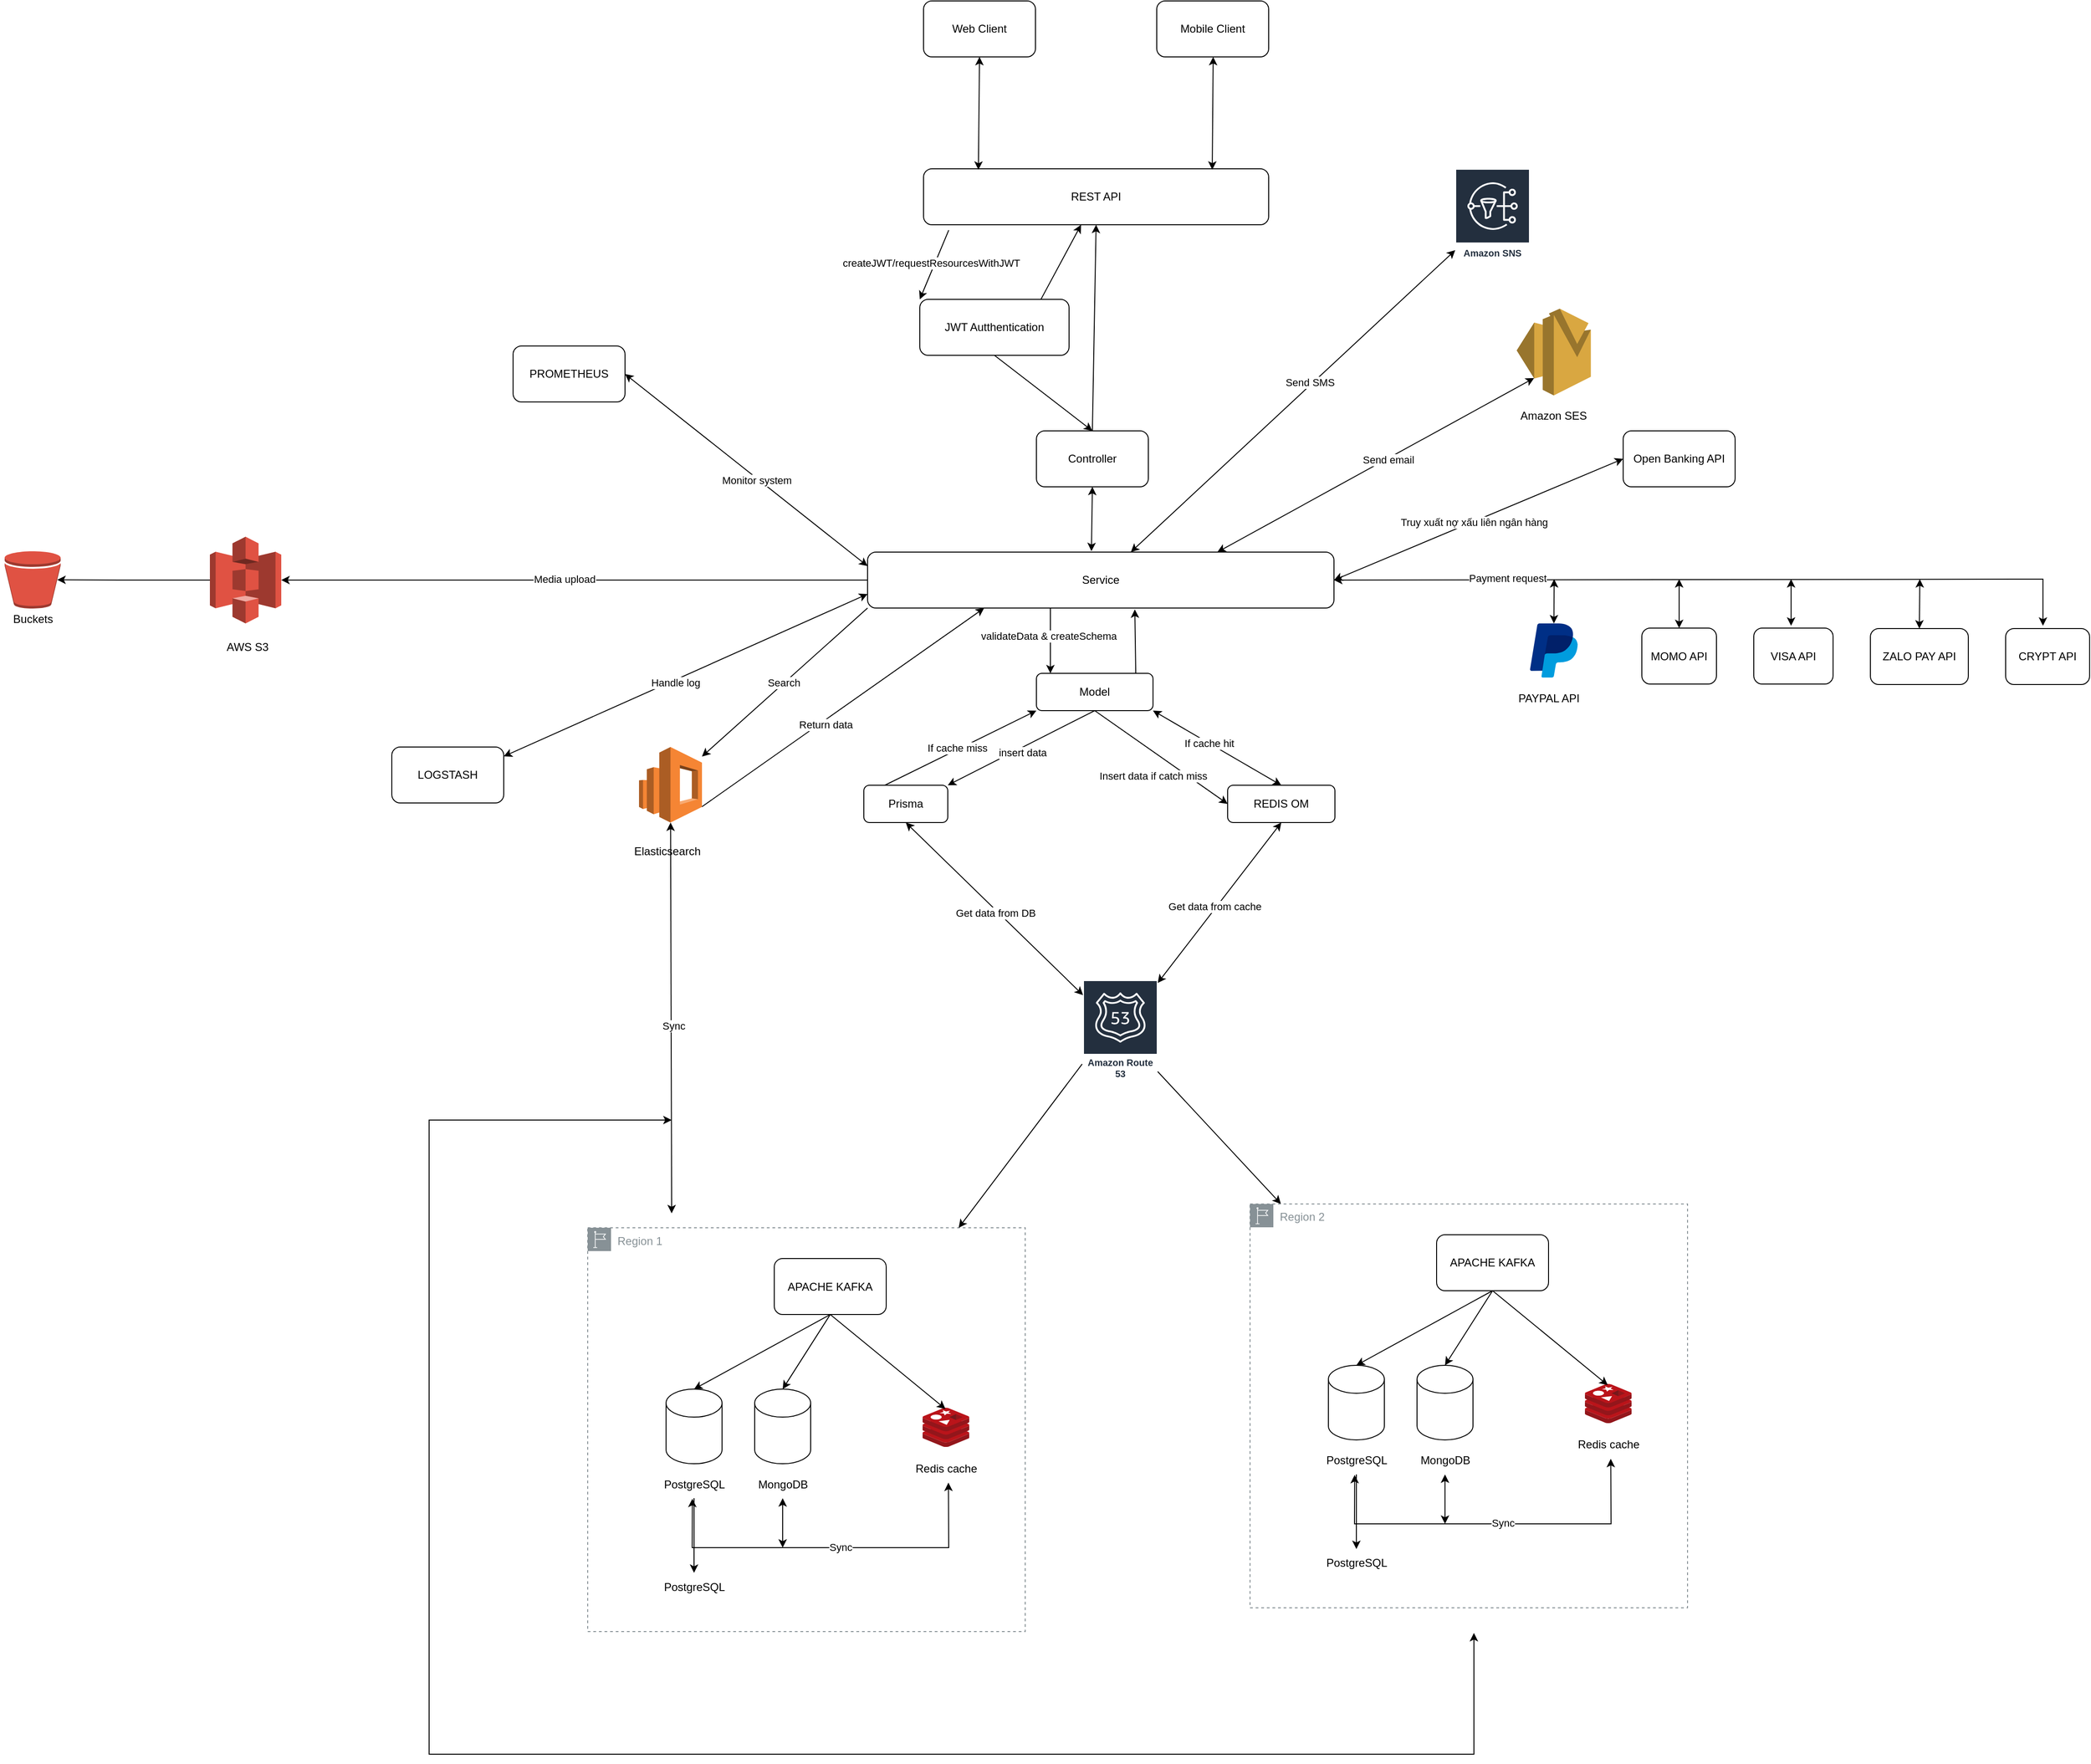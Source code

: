 <mxfile version="22.0.2" type="device">
  <diagram name="Page-1" id="bZvH7t3IzZ0Hs1LZ_VAx">
    <mxGraphModel dx="1900" dy="668" grid="1" gridSize="10" guides="1" tooltips="1" connect="1" arrows="1" fold="1" page="1" pageScale="1" pageWidth="850" pageHeight="1100" math="0" shadow="0">
      <root>
        <mxCell id="0" />
        <mxCell id="1" parent="0" />
        <mxCell id="wsNLmnlUrqFCGvk7a0OT-7" value="Region 1" style="sketch=0;outlineConnect=0;gradientColor=none;html=1;whiteSpace=wrap;fontSize=12;fontStyle=0;shape=mxgraph.aws4.group;grIcon=mxgraph.aws4.group_region;strokeColor=#879196;fillColor=none;verticalAlign=top;align=left;spacingLeft=30;fontColor=#879196;dashed=1;" parent="1" vertex="1">
          <mxGeometry x="-100" y="1475.54" width="469" height="433" as="geometry" />
        </mxCell>
        <mxCell id="3fd4jC6mWOSNVd5eNcLv-1" value="Web Client" style="rounded=1;whiteSpace=wrap;html=1;" parent="1" vertex="1">
          <mxGeometry x="260" y="160" width="120" height="60" as="geometry" />
        </mxCell>
        <mxCell id="3fd4jC6mWOSNVd5eNcLv-2" value="Mobile Client" style="rounded=1;whiteSpace=wrap;html=1;" parent="1" vertex="1">
          <mxGeometry x="510" y="160" width="120" height="60" as="geometry" />
        </mxCell>
        <mxCell id="3fd4jC6mWOSNVd5eNcLv-3" value="REST API" style="rounded=1;whiteSpace=wrap;html=1;" parent="1" vertex="1">
          <mxGeometry x="260" y="340" width="370" height="60" as="geometry" />
        </mxCell>
        <mxCell id="3fd4jC6mWOSNVd5eNcLv-4" value="" style="endArrow=classic;startArrow=classic;html=1;rounded=0;entryX=0.5;entryY=1;entryDx=0;entryDy=0;exitX=0.159;exitY=0.017;exitDx=0;exitDy=0;exitPerimeter=0;" parent="1" source="3fd4jC6mWOSNVd5eNcLv-3" target="3fd4jC6mWOSNVd5eNcLv-1" edge="1">
          <mxGeometry width="50" height="50" relative="1" as="geometry">
            <mxPoint x="295" y="290" as="sourcePoint" />
            <mxPoint x="345" y="240" as="targetPoint" />
          </mxGeometry>
        </mxCell>
        <mxCell id="3fd4jC6mWOSNVd5eNcLv-5" value="" style="endArrow=classic;startArrow=classic;html=1;rounded=0;entryX=0.5;entryY=1;entryDx=0;entryDy=0;exitX=0.159;exitY=0.017;exitDx=0;exitDy=0;exitPerimeter=0;" parent="1" edge="1">
          <mxGeometry width="50" height="50" relative="1" as="geometry">
            <mxPoint x="569.5" y="341" as="sourcePoint" />
            <mxPoint x="570.5" y="220" as="targetPoint" />
          </mxGeometry>
        </mxCell>
        <mxCell id="3fd4jC6mWOSNVd5eNcLv-6" value="Controller" style="rounded=1;whiteSpace=wrap;html=1;" parent="1" vertex="1">
          <mxGeometry x="381" y="621" width="120" height="60" as="geometry" />
        </mxCell>
        <mxCell id="wsNLmnlUrqFCGvk7a0OT-27" style="edgeStyle=orthogonalEdgeStyle;rounded=0;orthogonalLoop=1;jettySize=auto;html=1;exitX=0;exitY=0.5;exitDx=0;exitDy=0;" parent="1" source="3fd4jC6mWOSNVd5eNcLv-7" target="wsNLmnlUrqFCGvk7a0OT-25" edge="1">
          <mxGeometry relative="1" as="geometry" />
        </mxCell>
        <mxCell id="wsNLmnlUrqFCGvk7a0OT-28" value="Media upload" style="edgeLabel;html=1;align=center;verticalAlign=middle;resizable=0;points=[];" parent="wsNLmnlUrqFCGvk7a0OT-27" vertex="1" connectable="0">
          <mxGeometry x="0.037" y="-1" relative="1" as="geometry">
            <mxPoint x="1" as="offset" />
          </mxGeometry>
        </mxCell>
        <mxCell id="3fd4jC6mWOSNVd5eNcLv-7" value="Service" style="rounded=1;whiteSpace=wrap;html=1;" parent="1" vertex="1">
          <mxGeometry x="200" y="751" width="500" height="60" as="geometry" />
        </mxCell>
        <mxCell id="3fd4jC6mWOSNVd5eNcLv-9" value="" style="shape=cylinder3;whiteSpace=wrap;html=1;boundedLbl=1;backgroundOutline=1;size=15;" parent="1" vertex="1">
          <mxGeometry x="-16" y="1648.54" width="60" height="80" as="geometry" />
        </mxCell>
        <mxCell id="3fd4jC6mWOSNVd5eNcLv-11" value="" style="endArrow=classic;startArrow=classic;html=1;rounded=0;exitX=0.48;exitY=-0.017;exitDx=0;exitDy=0;entryX=0.5;entryY=1;entryDx=0;entryDy=0;exitPerimeter=0;" parent="1" source="3fd4jC6mWOSNVd5eNcLv-7" target="3fd4jC6mWOSNVd5eNcLv-6" edge="1">
          <mxGeometry width="50" height="50" relative="1" as="geometry">
            <mxPoint x="606" y="761" as="sourcePoint" />
            <mxPoint x="606" y="671" as="targetPoint" />
          </mxGeometry>
        </mxCell>
        <mxCell id="wsNLmnlUrqFCGvk7a0OT-65" value="" style="edgeStyle=orthogonalEdgeStyle;rounded=0;orthogonalLoop=1;jettySize=auto;html=1;" parent="1" source="3fd4jC6mWOSNVd5eNcLv-18" target="wsNLmnlUrqFCGvk7a0OT-64" edge="1">
          <mxGeometry relative="1" as="geometry" />
        </mxCell>
        <mxCell id="3fd4jC6mWOSNVd5eNcLv-18" value="PostgreSQL" style="text;html=1;align=center;verticalAlign=middle;resizable=0;points=[];autosize=1;strokeColor=none;fillColor=none;" parent="1" vertex="1">
          <mxGeometry x="-31" y="1735.54" width="90" height="30" as="geometry" />
        </mxCell>
        <mxCell id="Yfykrfn6tUtUSNl4Is9B-3" value="" style="endArrow=classic;html=1;rounded=0;exitX=0.5;exitY=1;exitDx=0;exitDy=0;" parent="1" edge="1">
          <mxGeometry width="50" height="50" relative="1" as="geometry">
            <mxPoint x="396" y="811" as="sourcePoint" />
            <mxPoint x="396" y="881" as="targetPoint" />
          </mxGeometry>
        </mxCell>
        <mxCell id="Yfykrfn6tUtUSNl4Is9B-7" value="validateData &amp;amp; createSchema" style="edgeLabel;html=1;align=center;verticalAlign=middle;resizable=0;points=[];" parent="Yfykrfn6tUtUSNl4Is9B-3" vertex="1" connectable="0">
          <mxGeometry x="-0.156" y="-2" relative="1" as="geometry">
            <mxPoint as="offset" />
          </mxGeometry>
        </mxCell>
        <mxCell id="Yfykrfn6tUtUSNl4Is9B-4" value="Prisma" style="rounded=1;whiteSpace=wrap;html=1;" parent="1" vertex="1">
          <mxGeometry x="196" y="1001" width="90" height="40" as="geometry" />
        </mxCell>
        <mxCell id="Yfykrfn6tUtUSNl4Is9B-9" value="REDIS OM" style="rounded=1;whiteSpace=wrap;html=1;" parent="1" vertex="1">
          <mxGeometry x="586" y="1001" width="115" height="40" as="geometry" />
        </mxCell>
        <mxCell id="Yfykrfn6tUtUSNl4Is9B-10" value="" style="endArrow=classic;startArrow=classic;html=1;rounded=0;exitX=0.5;exitY=0;exitDx=0;exitDy=0;entryX=1;entryY=1;entryDx=0;entryDy=0;" parent="1" source="Yfykrfn6tUtUSNl4Is9B-9" target="Yfykrfn6tUtUSNl4Is9B-12" edge="1">
          <mxGeometry width="50" height="50" relative="1" as="geometry">
            <mxPoint x="546" y="971" as="sourcePoint" />
            <mxPoint x="496" y="911" as="targetPoint" />
          </mxGeometry>
        </mxCell>
        <mxCell id="Yfykrfn6tUtUSNl4Is9B-16" value="If cache hit" style="edgeLabel;html=1;align=center;verticalAlign=middle;resizable=0;points=[];" parent="Yfykrfn6tUtUSNl4Is9B-10" vertex="1" connectable="0">
          <mxGeometry x="0.135" relative="1" as="geometry">
            <mxPoint as="offset" />
          </mxGeometry>
        </mxCell>
        <mxCell id="Yfykrfn6tUtUSNl4Is9B-12" value="Model" style="rounded=1;whiteSpace=wrap;html=1;" parent="1" vertex="1">
          <mxGeometry x="381" y="881" width="125" height="40" as="geometry" />
        </mxCell>
        <mxCell id="JOVzsIex6KIDobaa7Ffz-3" value="" style="shape=cylinder3;whiteSpace=wrap;html=1;boundedLbl=1;backgroundOutline=1;size=15;" parent="1" vertex="1">
          <mxGeometry x="79" y="1648.54" width="60" height="80" as="geometry" />
        </mxCell>
        <mxCell id="JOVzsIex6KIDobaa7Ffz-4" value="MongoDB" style="text;html=1;align=center;verticalAlign=middle;resizable=0;points=[];autosize=1;strokeColor=none;fillColor=none;" parent="1" vertex="1">
          <mxGeometry x="69" y="1735.54" width="80" height="30" as="geometry" />
        </mxCell>
        <mxCell id="nnYfIL-WBL84cnIaJR4v-1" value="" style="endArrow=classic;html=1;rounded=0;exitX=0.5;exitY=1;exitDx=0;exitDy=0;entryX=0;entryY=0.5;entryDx=0;entryDy=0;" parent="1" source="Yfykrfn6tUtUSNl4Is9B-12" target="Yfykrfn6tUtUSNl4Is9B-9" edge="1">
          <mxGeometry width="50" height="50" relative="1" as="geometry">
            <mxPoint x="506" y="1111" as="sourcePoint" />
            <mxPoint x="556" y="1061" as="targetPoint" />
          </mxGeometry>
        </mxCell>
        <mxCell id="nnYfIL-WBL84cnIaJR4v-2" value="Insert data if catch miss" style="edgeLabel;html=1;align=center;verticalAlign=middle;resizable=0;points=[];" parent="nnYfIL-WBL84cnIaJR4v-1" vertex="1" connectable="0">
          <mxGeometry x="-0.038" y="-2" relative="1" as="geometry">
            <mxPoint x="-5" y="20" as="offset" />
          </mxGeometry>
        </mxCell>
        <mxCell id="nnYfIL-WBL84cnIaJR4v-3" value="" style="endArrow=classic;html=1;rounded=0;exitX=0.852;exitY=-0.008;exitDx=0;exitDy=0;exitPerimeter=0;entryX=0.573;entryY=1.025;entryDx=0;entryDy=0;entryPerimeter=0;" parent="1" source="Yfykrfn6tUtUSNl4Is9B-12" target="3fd4jC6mWOSNVd5eNcLv-7" edge="1">
          <mxGeometry width="50" height="50" relative="1" as="geometry">
            <mxPoint x="536" y="881" as="sourcePoint" />
            <mxPoint x="586" y="831" as="targetPoint" />
          </mxGeometry>
        </mxCell>
        <mxCell id="nnYfIL-WBL84cnIaJR4v-4" value="JWT Autthentication" style="rounded=1;whiteSpace=wrap;html=1;" parent="1" vertex="1">
          <mxGeometry x="256" y="480" width="160" height="60" as="geometry" />
        </mxCell>
        <mxCell id="nnYfIL-WBL84cnIaJR4v-11" value="" style="endArrow=classic;html=1;rounded=0;exitX=0.073;exitY=1.097;exitDx=0;exitDy=0;exitPerimeter=0;entryX=0;entryY=0;entryDx=0;entryDy=0;" parent="1" source="3fd4jC6mWOSNVd5eNcLv-3" target="nnYfIL-WBL84cnIaJR4v-4" edge="1">
          <mxGeometry width="50" height="50" relative="1" as="geometry">
            <mxPoint x="445" y="400" as="sourcePoint" />
            <mxPoint x="670" y="400" as="targetPoint" />
          </mxGeometry>
        </mxCell>
        <mxCell id="nnYfIL-WBL84cnIaJR4v-12" value="createJWT/requestResourcesWithJWT" style="edgeLabel;html=1;align=center;verticalAlign=middle;resizable=0;points=[];" parent="nnYfIL-WBL84cnIaJR4v-11" vertex="1" connectable="0">
          <mxGeometry x="-0.075" y="-2" relative="1" as="geometry">
            <mxPoint x="-3" y="2" as="offset" />
          </mxGeometry>
        </mxCell>
        <mxCell id="nnYfIL-WBL84cnIaJR4v-13" value="" style="endArrow=classic;html=1;rounded=0;exitX=0.811;exitY=0.003;exitDx=0;exitDy=0;exitPerimeter=0;" parent="1" source="nnYfIL-WBL84cnIaJR4v-4" target="3fd4jC6mWOSNVd5eNcLv-3" edge="1">
          <mxGeometry width="50" height="50" relative="1" as="geometry">
            <mxPoint x="730" y="440" as="sourcePoint" />
            <mxPoint x="510" y="420" as="targetPoint" />
          </mxGeometry>
        </mxCell>
        <mxCell id="nnYfIL-WBL84cnIaJR4v-15" value="" style="endArrow=classic;html=1;rounded=0;exitX=0.5;exitY=1;exitDx=0;exitDy=0;entryX=0.5;entryY=0;entryDx=0;entryDy=0;" parent="1" source="nnYfIL-WBL84cnIaJR4v-4" target="3fd4jC6mWOSNVd5eNcLv-6" edge="1">
          <mxGeometry width="50" height="50" relative="1" as="geometry">
            <mxPoint x="490" y="590" as="sourcePoint" />
            <mxPoint x="540" y="540" as="targetPoint" />
          </mxGeometry>
        </mxCell>
        <mxCell id="nnYfIL-WBL84cnIaJR4v-16" value="" style="endArrow=classic;html=1;rounded=0;exitX=0.5;exitY=0;exitDx=0;exitDy=0;entryX=0.5;entryY=1;entryDx=0;entryDy=0;" parent="1" source="3fd4jC6mWOSNVd5eNcLv-6" target="3fd4jC6mWOSNVd5eNcLv-3" edge="1">
          <mxGeometry width="50" height="50" relative="1" as="geometry">
            <mxPoint x="540" y="590" as="sourcePoint" />
            <mxPoint x="590" y="540" as="targetPoint" />
          </mxGeometry>
        </mxCell>
        <mxCell id="IiDk9npAR5h1ZLst--qR-1" value="" style="endArrow=classic;html=1;rounded=0;exitX=0.5;exitY=1;exitDx=0;exitDy=0;entryX=1;entryY=0;entryDx=0;entryDy=0;" parent="1" source="Yfykrfn6tUtUSNl4Is9B-12" target="Yfykrfn6tUtUSNl4Is9B-4" edge="1">
          <mxGeometry width="50" height="50" relative="1" as="geometry">
            <mxPoint x="280" y="970" as="sourcePoint" />
            <mxPoint x="330" y="920" as="targetPoint" />
          </mxGeometry>
        </mxCell>
        <mxCell id="IiDk9npAR5h1ZLst--qR-7" value="insert data" style="edgeLabel;html=1;align=center;verticalAlign=middle;resizable=0;points=[];" parent="IiDk9npAR5h1ZLst--qR-1" vertex="1" connectable="0">
          <mxGeometry x="0.105" y="1" relative="1" as="geometry">
            <mxPoint x="9" as="offset" />
          </mxGeometry>
        </mxCell>
        <mxCell id="IiDk9npAR5h1ZLst--qR-4" value="" style="endArrow=classic;html=1;rounded=0;exitX=0.25;exitY=0;exitDx=0;exitDy=0;entryX=0;entryY=1;entryDx=0;entryDy=0;" parent="1" source="Yfykrfn6tUtUSNl4Is9B-4" target="Yfykrfn6tUtUSNl4Is9B-12" edge="1">
          <mxGeometry width="50" height="50" relative="1" as="geometry">
            <mxPoint x="230" y="960" as="sourcePoint" />
            <mxPoint x="280" y="910" as="targetPoint" />
          </mxGeometry>
        </mxCell>
        <mxCell id="IiDk9npAR5h1ZLst--qR-5" value="If cache miss" style="edgeLabel;html=1;align=center;verticalAlign=middle;resizable=0;points=[];" parent="IiDk9npAR5h1ZLst--qR-4" vertex="1" connectable="0">
          <mxGeometry x="-0.038" y="2" relative="1" as="geometry">
            <mxPoint as="offset" />
          </mxGeometry>
        </mxCell>
        <mxCell id="wsNLmnlUrqFCGvk7a0OT-2" value="Amazon Route 53" style="sketch=0;outlineConnect=0;fontColor=#232F3E;gradientColor=none;strokeColor=#ffffff;fillColor=#232F3E;dashed=0;verticalLabelPosition=middle;verticalAlign=bottom;align=center;html=1;whiteSpace=wrap;fontSize=10;fontStyle=1;spacing=3;shape=mxgraph.aws4.productIcon;prIcon=mxgraph.aws4.route_53;" parent="1" vertex="1">
          <mxGeometry x="431" y="1210" width="80" height="110" as="geometry" />
        </mxCell>
        <mxCell id="wsNLmnlUrqFCGvk7a0OT-22" value="" style="endArrow=classic;html=1;rounded=0;exitX=-0.012;exitY=0.818;exitDx=0;exitDy=0;exitPerimeter=0;" parent="1" source="wsNLmnlUrqFCGvk7a0OT-2" target="wsNLmnlUrqFCGvk7a0OT-7" edge="1">
          <mxGeometry width="50" height="50" relative="1" as="geometry">
            <mxPoint x="400" y="1450.005" as="sourcePoint" />
            <mxPoint x="439" y="1538.54" as="targetPoint" />
          </mxGeometry>
        </mxCell>
        <mxCell id="wsNLmnlUrqFCGvk7a0OT-25" value="" style="outlineConnect=0;dashed=0;verticalLabelPosition=bottom;verticalAlign=top;align=center;html=1;shape=mxgraph.aws3.s3;fillColor=#E05243;gradientColor=none;" parent="1" vertex="1">
          <mxGeometry x="-505" y="734.5" width="76.5" height="93" as="geometry" />
        </mxCell>
        <mxCell id="wsNLmnlUrqFCGvk7a0OT-26" value="AWS S3" style="text;html=1;align=center;verticalAlign=middle;resizable=0;points=[];autosize=1;strokeColor=none;fillColor=none;" parent="1" vertex="1">
          <mxGeometry x="-500" y="838" width="70" height="30" as="geometry" />
        </mxCell>
        <mxCell id="wsNLmnlUrqFCGvk7a0OT-29" value="" style="outlineConnect=0;dashed=0;verticalLabelPosition=bottom;verticalAlign=top;align=center;html=1;shape=mxgraph.aws3.bucket;fillColor=#E05243;gradientColor=none;" parent="1" vertex="1">
          <mxGeometry x="-725" y="750" width="60" height="61.5" as="geometry" />
        </mxCell>
        <mxCell id="wsNLmnlUrqFCGvk7a0OT-30" value="Buckets" style="text;html=1;align=center;verticalAlign=middle;resizable=0;points=[];autosize=1;strokeColor=none;fillColor=none;" parent="1" vertex="1">
          <mxGeometry x="-730" y="808" width="70" height="30" as="geometry" />
        </mxCell>
        <mxCell id="wsNLmnlUrqFCGvk7a0OT-31" style="edgeStyle=orthogonalEdgeStyle;rounded=0;orthogonalLoop=1;jettySize=auto;html=1;exitX=0;exitY=0.5;exitDx=0;exitDy=0;exitPerimeter=0;entryX=0.94;entryY=0.5;entryDx=0;entryDy=0;entryPerimeter=0;" parent="1" source="wsNLmnlUrqFCGvk7a0OT-25" target="wsNLmnlUrqFCGvk7a0OT-29" edge="1">
          <mxGeometry relative="1" as="geometry" />
        </mxCell>
        <mxCell id="wsNLmnlUrqFCGvk7a0OT-32" value="" style="image;sketch=0;aspect=fixed;html=1;points=[];align=center;fontSize=12;image=img/lib/mscae/Cache_Redis_Product.svg;" parent="1" vertex="1">
          <mxGeometry x="259" y="1668.54" width="50" height="42" as="geometry" />
        </mxCell>
        <mxCell id="wsNLmnlUrqFCGvk7a0OT-33" value="Redis cache" style="text;html=1;align=center;verticalAlign=middle;resizable=0;points=[];autosize=1;strokeColor=none;fillColor=none;" parent="1" vertex="1">
          <mxGeometry x="239" y="1718.54" width="90" height="30" as="geometry" />
        </mxCell>
        <mxCell id="wsNLmnlUrqFCGvk7a0OT-36" value="" style="endArrow=classic;startArrow=classic;html=1;rounded=0;exitX=0.5;exitY=1;exitDx=0;exitDy=0;" parent="1" source="Yfykrfn6tUtUSNl4Is9B-4" target="wsNLmnlUrqFCGvk7a0OT-2" edge="1">
          <mxGeometry width="50" height="50" relative="1" as="geometry">
            <mxPoint x="370" y="1170" as="sourcePoint" />
            <mxPoint x="420" y="1120" as="targetPoint" />
          </mxGeometry>
        </mxCell>
        <mxCell id="wsNLmnlUrqFCGvk7a0OT-63" value="Get data from DB" style="edgeLabel;html=1;align=center;verticalAlign=middle;resizable=0;points=[];" parent="wsNLmnlUrqFCGvk7a0OT-36" vertex="1" connectable="0">
          <mxGeometry x="0.025" y="-3" relative="1" as="geometry">
            <mxPoint as="offset" />
          </mxGeometry>
        </mxCell>
        <mxCell id="wsNLmnlUrqFCGvk7a0OT-37" value="" style="endArrow=classic;startArrow=classic;html=1;rounded=0;entryX=0.5;entryY=1;entryDx=0;entryDy=0;" parent="1" source="wsNLmnlUrqFCGvk7a0OT-2" target="Yfykrfn6tUtUSNl4Is9B-9" edge="1">
          <mxGeometry width="50" height="50" relative="1" as="geometry">
            <mxPoint x="560" y="1220" as="sourcePoint" />
            <mxPoint x="660" y="1160" as="targetPoint" />
          </mxGeometry>
        </mxCell>
        <mxCell id="wsNLmnlUrqFCGvk7a0OT-62" value="Get data from cache" style="edgeLabel;html=1;align=center;verticalAlign=middle;resizable=0;points=[];" parent="wsNLmnlUrqFCGvk7a0OT-37" vertex="1" connectable="0">
          <mxGeometry x="-0.055" y="2" relative="1" as="geometry">
            <mxPoint as="offset" />
          </mxGeometry>
        </mxCell>
        <mxCell id="wsNLmnlUrqFCGvk7a0OT-38" value="" style="endArrow=classic;startArrow=classic;html=1;rounded=0;exitX=0.48;exitY=1.018;exitDx=0;exitDy=0;exitPerimeter=0;entryX=0.53;entryY=1.009;entryDx=0;entryDy=0;entryPerimeter=0;" parent="1" source="3fd4jC6mWOSNVd5eNcLv-18" target="wsNLmnlUrqFCGvk7a0OT-33" edge="1">
          <mxGeometry width="50" height="50" relative="1" as="geometry">
            <mxPoint x="9" y="1798.54" as="sourcePoint" />
            <mxPoint x="289" y="1798.54" as="targetPoint" />
            <Array as="points">
              <mxPoint x="12" y="1818.54" />
              <mxPoint x="287" y="1818.54" />
            </Array>
          </mxGeometry>
        </mxCell>
        <mxCell id="wsNLmnlUrqFCGvk7a0OT-40" value="Sync" style="edgeLabel;html=1;align=center;verticalAlign=middle;resizable=0;points=[];" parent="wsNLmnlUrqFCGvk7a0OT-38" vertex="1" connectable="0">
          <mxGeometry x="0.064" y="1" relative="1" as="geometry">
            <mxPoint as="offset" />
          </mxGeometry>
        </mxCell>
        <mxCell id="wsNLmnlUrqFCGvk7a0OT-39" value="" style="endArrow=classic;startArrow=classic;html=1;rounded=0;" parent="1" target="JOVzsIex6KIDobaa7Ffz-4" edge="1">
          <mxGeometry width="50" height="50" relative="1" as="geometry">
            <mxPoint x="109" y="1818.54" as="sourcePoint" />
            <mxPoint x="219" y="1748.54" as="targetPoint" />
          </mxGeometry>
        </mxCell>
        <mxCell id="wsNLmnlUrqFCGvk7a0OT-61" value="" style="endArrow=classic;html=1;rounded=0;" parent="1" source="wsNLmnlUrqFCGvk7a0OT-2" target="wsNLmnlUrqFCGvk7a0OT-83" edge="1">
          <mxGeometry width="50" height="50" relative="1" as="geometry">
            <mxPoint x="670" y="1390" as="sourcePoint" />
            <mxPoint x="629.537" y="1460" as="targetPoint" />
          </mxGeometry>
        </mxCell>
        <mxCell id="wsNLmnlUrqFCGvk7a0OT-64" value="PostgreSQL" style="text;html=1;align=center;verticalAlign=middle;resizable=0;points=[];autosize=1;strokeColor=none;fillColor=none;" parent="1" vertex="1">
          <mxGeometry x="-31" y="1845.54" width="90" height="30" as="geometry" />
        </mxCell>
        <mxCell id="wsNLmnlUrqFCGvk7a0OT-67" value="APACHE KAFKA" style="rounded=1;whiteSpace=wrap;html=1;" parent="1" vertex="1">
          <mxGeometry x="100" y="1508.54" width="120" height="60" as="geometry" />
        </mxCell>
        <mxCell id="wsNLmnlUrqFCGvk7a0OT-68" value="" style="endArrow=classic;html=1;rounded=0;exitX=0.5;exitY=1;exitDx=0;exitDy=0;entryX=0.5;entryY=0;entryDx=0;entryDy=0;entryPerimeter=0;" parent="1" source="wsNLmnlUrqFCGvk7a0OT-67" target="3fd4jC6mWOSNVd5eNcLv-9" edge="1">
          <mxGeometry width="50" height="50" relative="1" as="geometry">
            <mxPoint x="269" y="1628.54" as="sourcePoint" />
            <mxPoint x="319" y="1578.54" as="targetPoint" />
          </mxGeometry>
        </mxCell>
        <mxCell id="wsNLmnlUrqFCGvk7a0OT-69" value="" style="endArrow=classic;html=1;rounded=0;exitX=0.5;exitY=1;exitDx=0;exitDy=0;entryX=0.5;entryY=0;entryDx=0;entryDy=0;entryPerimeter=0;" parent="1" source="wsNLmnlUrqFCGvk7a0OT-67" target="JOVzsIex6KIDobaa7Ffz-3" edge="1">
          <mxGeometry width="50" height="50" relative="1" as="geometry">
            <mxPoint x="239" y="1618.54" as="sourcePoint" />
            <mxPoint x="289" y="1568.54" as="targetPoint" />
          </mxGeometry>
        </mxCell>
        <mxCell id="wsNLmnlUrqFCGvk7a0OT-70" value="" style="endArrow=classic;html=1;rounded=0;exitX=0.5;exitY=1;exitDx=0;exitDy=0;entryX=0.49;entryY=0.03;entryDx=0;entryDy=0;entryPerimeter=0;" parent="1" source="wsNLmnlUrqFCGvk7a0OT-67" target="wsNLmnlUrqFCGvk7a0OT-32" edge="1">
          <mxGeometry width="50" height="50" relative="1" as="geometry">
            <mxPoint x="259" y="1618.54" as="sourcePoint" />
            <mxPoint x="309" y="1568.54" as="targetPoint" />
          </mxGeometry>
        </mxCell>
        <mxCell id="wsNLmnlUrqFCGvk7a0OT-72" value="" style="outlineConnect=0;dashed=0;verticalLabelPosition=bottom;verticalAlign=top;align=center;html=1;shape=mxgraph.aws3.elasticsearch_service;fillColor=#F58534;gradientColor=none;" parent="1" vertex="1">
          <mxGeometry x="-45" y="960" width="67.5" height="81" as="geometry" />
        </mxCell>
        <mxCell id="wsNLmnlUrqFCGvk7a0OT-73" value="Elasticsearch" style="text;html=1;align=center;verticalAlign=middle;resizable=0;points=[];autosize=1;strokeColor=none;fillColor=none;" parent="1" vertex="1">
          <mxGeometry x="-60" y="1057" width="90" height="30" as="geometry" />
        </mxCell>
        <mxCell id="wsNLmnlUrqFCGvk7a0OT-75" value="" style="endArrow=classic;html=1;rounded=0;exitX=0;exitY=1;exitDx=0;exitDy=0;" parent="1" source="3fd4jC6mWOSNVd5eNcLv-7" target="wsNLmnlUrqFCGvk7a0OT-72" edge="1">
          <mxGeometry width="50" height="50" relative="1" as="geometry">
            <mxPoint x="120" y="950" as="sourcePoint" />
            <mxPoint x="170" y="900" as="targetPoint" />
          </mxGeometry>
        </mxCell>
        <mxCell id="wsNLmnlUrqFCGvk7a0OT-76" value="Search" style="edgeLabel;html=1;align=center;verticalAlign=middle;resizable=0;points=[];" parent="wsNLmnlUrqFCGvk7a0OT-75" vertex="1" connectable="0">
          <mxGeometry x="0.016" relative="1" as="geometry">
            <mxPoint y="-1" as="offset" />
          </mxGeometry>
        </mxCell>
        <mxCell id="wsNLmnlUrqFCGvk7a0OT-77" value="" style="endArrow=classic;html=1;rounded=0;exitX=1;exitY=0.79;exitDx=0;exitDy=0;exitPerimeter=0;entryX=0.25;entryY=1;entryDx=0;entryDy=0;" parent="1" source="wsNLmnlUrqFCGvk7a0OT-72" target="3fd4jC6mWOSNVd5eNcLv-7" edge="1">
          <mxGeometry width="50" height="50" relative="1" as="geometry">
            <mxPoint x="160" y="990" as="sourcePoint" />
            <mxPoint x="210" y="940" as="targetPoint" />
          </mxGeometry>
        </mxCell>
        <mxCell id="wsNLmnlUrqFCGvk7a0OT-78" value="Return data" style="edgeLabel;html=1;align=center;verticalAlign=middle;resizable=0;points=[];" parent="wsNLmnlUrqFCGvk7a0OT-77" vertex="1" connectable="0">
          <mxGeometry x="-0.136" y="-3" relative="1" as="geometry">
            <mxPoint y="1" as="offset" />
          </mxGeometry>
        </mxCell>
        <mxCell id="wsNLmnlUrqFCGvk7a0OT-81" value="" style="endArrow=classic;startArrow=classic;html=1;rounded=0;" parent="1" target="wsNLmnlUrqFCGvk7a0OT-72" edge="1">
          <mxGeometry width="50" height="50" relative="1" as="geometry">
            <mxPoint x="-10" y="1460" as="sourcePoint" />
            <mxPoint x="180" y="1200" as="targetPoint" />
          </mxGeometry>
        </mxCell>
        <mxCell id="wsNLmnlUrqFCGvk7a0OT-82" value="Sync" style="edgeLabel;html=1;align=center;verticalAlign=middle;resizable=0;points=[];" parent="wsNLmnlUrqFCGvk7a0OT-81" vertex="1" connectable="0">
          <mxGeometry x="-0.037" y="-2" relative="1" as="geometry">
            <mxPoint as="offset" />
          </mxGeometry>
        </mxCell>
        <mxCell id="wsNLmnlUrqFCGvk7a0OT-83" value="Region 2" style="sketch=0;outlineConnect=0;gradientColor=none;html=1;whiteSpace=wrap;fontSize=12;fontStyle=0;shape=mxgraph.aws4.group;grIcon=mxgraph.aws4.group_region;strokeColor=#879196;fillColor=none;verticalAlign=top;align=left;spacingLeft=30;fontColor=#879196;dashed=1;" parent="1" vertex="1">
          <mxGeometry x="610" y="1450" width="469" height="433" as="geometry" />
        </mxCell>
        <mxCell id="wsNLmnlUrqFCGvk7a0OT-84" value="" style="shape=cylinder3;whiteSpace=wrap;html=1;boundedLbl=1;backgroundOutline=1;size=15;" parent="1" vertex="1">
          <mxGeometry x="694" y="1623" width="60" height="80" as="geometry" />
        </mxCell>
        <mxCell id="wsNLmnlUrqFCGvk7a0OT-85" value="" style="edgeStyle=orthogonalEdgeStyle;rounded=0;orthogonalLoop=1;jettySize=auto;html=1;" parent="1" source="wsNLmnlUrqFCGvk7a0OT-86" target="wsNLmnlUrqFCGvk7a0OT-94" edge="1">
          <mxGeometry relative="1" as="geometry" />
        </mxCell>
        <mxCell id="wsNLmnlUrqFCGvk7a0OT-86" value="PostgreSQL" style="text;html=1;align=center;verticalAlign=middle;resizable=0;points=[];autosize=1;strokeColor=none;fillColor=none;" parent="1" vertex="1">
          <mxGeometry x="679" y="1710" width="90" height="30" as="geometry" />
        </mxCell>
        <mxCell id="wsNLmnlUrqFCGvk7a0OT-87" value="" style="shape=cylinder3;whiteSpace=wrap;html=1;boundedLbl=1;backgroundOutline=1;size=15;" parent="1" vertex="1">
          <mxGeometry x="789" y="1623" width="60" height="80" as="geometry" />
        </mxCell>
        <mxCell id="wsNLmnlUrqFCGvk7a0OT-88" value="MongoDB" style="text;html=1;align=center;verticalAlign=middle;resizable=0;points=[];autosize=1;strokeColor=none;fillColor=none;" parent="1" vertex="1">
          <mxGeometry x="779" y="1710" width="80" height="30" as="geometry" />
        </mxCell>
        <mxCell id="wsNLmnlUrqFCGvk7a0OT-89" value="" style="image;sketch=0;aspect=fixed;html=1;points=[];align=center;fontSize=12;image=img/lib/mscae/Cache_Redis_Product.svg;" parent="1" vertex="1">
          <mxGeometry x="969" y="1643" width="50" height="42" as="geometry" />
        </mxCell>
        <mxCell id="wsNLmnlUrqFCGvk7a0OT-90" value="Redis cache" style="text;html=1;align=center;verticalAlign=middle;resizable=0;points=[];autosize=1;strokeColor=none;fillColor=none;" parent="1" vertex="1">
          <mxGeometry x="949" y="1693" width="90" height="30" as="geometry" />
        </mxCell>
        <mxCell id="wsNLmnlUrqFCGvk7a0OT-91" value="" style="endArrow=classic;startArrow=classic;html=1;rounded=0;exitX=0.48;exitY=1.018;exitDx=0;exitDy=0;exitPerimeter=0;entryX=0.53;entryY=1.009;entryDx=0;entryDy=0;entryPerimeter=0;" parent="1" source="wsNLmnlUrqFCGvk7a0OT-86" target="wsNLmnlUrqFCGvk7a0OT-90" edge="1">
          <mxGeometry width="50" height="50" relative="1" as="geometry">
            <mxPoint x="719" y="1773" as="sourcePoint" />
            <mxPoint x="999" y="1773" as="targetPoint" />
            <Array as="points">
              <mxPoint x="722" y="1793" />
              <mxPoint x="997" y="1793" />
            </Array>
          </mxGeometry>
        </mxCell>
        <mxCell id="wsNLmnlUrqFCGvk7a0OT-92" value="Sync" style="edgeLabel;html=1;align=center;verticalAlign=middle;resizable=0;points=[];" parent="wsNLmnlUrqFCGvk7a0OT-91" vertex="1" connectable="0">
          <mxGeometry x="0.064" y="1" relative="1" as="geometry">
            <mxPoint as="offset" />
          </mxGeometry>
        </mxCell>
        <mxCell id="wsNLmnlUrqFCGvk7a0OT-93" value="" style="endArrow=classic;startArrow=classic;html=1;rounded=0;" parent="1" target="wsNLmnlUrqFCGvk7a0OT-88" edge="1">
          <mxGeometry width="50" height="50" relative="1" as="geometry">
            <mxPoint x="819" y="1793" as="sourcePoint" />
            <mxPoint x="929" y="1723" as="targetPoint" />
          </mxGeometry>
        </mxCell>
        <mxCell id="wsNLmnlUrqFCGvk7a0OT-94" value="PostgreSQL" style="text;html=1;align=center;verticalAlign=middle;resizable=0;points=[];autosize=1;strokeColor=none;fillColor=none;" parent="1" vertex="1">
          <mxGeometry x="679" y="1820" width="90" height="30" as="geometry" />
        </mxCell>
        <mxCell id="wsNLmnlUrqFCGvk7a0OT-95" value="APACHE KAFKA" style="rounded=1;whiteSpace=wrap;html=1;" parent="1" vertex="1">
          <mxGeometry x="810" y="1483" width="120" height="60" as="geometry" />
        </mxCell>
        <mxCell id="wsNLmnlUrqFCGvk7a0OT-96" value="" style="endArrow=classic;html=1;rounded=0;exitX=0.5;exitY=1;exitDx=0;exitDy=0;entryX=0.5;entryY=0;entryDx=0;entryDy=0;entryPerimeter=0;" parent="1" source="wsNLmnlUrqFCGvk7a0OT-95" target="wsNLmnlUrqFCGvk7a0OT-84" edge="1">
          <mxGeometry width="50" height="50" relative="1" as="geometry">
            <mxPoint x="979" y="1603" as="sourcePoint" />
            <mxPoint x="1029" y="1553" as="targetPoint" />
          </mxGeometry>
        </mxCell>
        <mxCell id="wsNLmnlUrqFCGvk7a0OT-97" value="" style="endArrow=classic;html=1;rounded=0;exitX=0.5;exitY=1;exitDx=0;exitDy=0;entryX=0.5;entryY=0;entryDx=0;entryDy=0;entryPerimeter=0;" parent="1" source="wsNLmnlUrqFCGvk7a0OT-95" target="wsNLmnlUrqFCGvk7a0OT-87" edge="1">
          <mxGeometry width="50" height="50" relative="1" as="geometry">
            <mxPoint x="949" y="1593" as="sourcePoint" />
            <mxPoint x="999" y="1543" as="targetPoint" />
          </mxGeometry>
        </mxCell>
        <mxCell id="wsNLmnlUrqFCGvk7a0OT-98" value="" style="endArrow=classic;html=1;rounded=0;exitX=0.5;exitY=1;exitDx=0;exitDy=0;entryX=0.49;entryY=0.03;entryDx=0;entryDy=0;entryPerimeter=0;" parent="1" source="wsNLmnlUrqFCGvk7a0OT-95" target="wsNLmnlUrqFCGvk7a0OT-89" edge="1">
          <mxGeometry width="50" height="50" relative="1" as="geometry">
            <mxPoint x="969" y="1593" as="sourcePoint" />
            <mxPoint x="1019" y="1543" as="targetPoint" />
          </mxGeometry>
        </mxCell>
        <mxCell id="wsNLmnlUrqFCGvk7a0OT-99" value="" style="endArrow=classic;startArrow=classic;html=1;rounded=0;" parent="1" edge="1">
          <mxGeometry width="50" height="50" relative="1" as="geometry">
            <mxPoint x="850" y="1910" as="sourcePoint" />
            <mxPoint x="-10" y="1360" as="targetPoint" />
            <Array as="points">
              <mxPoint x="850" y="2040" />
              <mxPoint x="-270" y="2040" />
              <mxPoint x="-270" y="1360" />
            </Array>
          </mxGeometry>
        </mxCell>
        <mxCell id="wsNLmnlUrqFCGvk7a0OT-100" value="" style="dashed=0;outlineConnect=0;html=1;align=center;labelPosition=center;verticalLabelPosition=bottom;verticalAlign=top;shape=mxgraph.weblogos.paypal" parent="1" vertex="1">
          <mxGeometry x="910" y="827.5" width="51.2" height="58" as="geometry" />
        </mxCell>
        <mxCell id="wsNLmnlUrqFCGvk7a0OT-101" value="PAYPAL API" style="text;html=1;align=center;verticalAlign=middle;resizable=0;points=[];autosize=1;strokeColor=none;fillColor=none;" parent="1" vertex="1">
          <mxGeometry x="885" y="892.5" width="90" height="30" as="geometry" />
        </mxCell>
        <mxCell id="wsNLmnlUrqFCGvk7a0OT-102" value="MOMO API" style="rounded=1;whiteSpace=wrap;html=1;" parent="1" vertex="1">
          <mxGeometry x="1030" y="832.5" width="80" height="60" as="geometry" />
        </mxCell>
        <mxCell id="wsNLmnlUrqFCGvk7a0OT-103" value="VISA API" style="rounded=1;whiteSpace=wrap;html=1;" parent="1" vertex="1">
          <mxGeometry x="1150" y="832.5" width="85" height="60" as="geometry" />
        </mxCell>
        <mxCell id="wsNLmnlUrqFCGvk7a0OT-106" value="" style="endArrow=classic;startArrow=classic;html=1;rounded=0;exitX=1;exitY=0.5;exitDx=0;exitDy=0;" parent="1" source="3fd4jC6mWOSNVd5eNcLv-7" edge="1">
          <mxGeometry width="50" height="50" relative="1" as="geometry">
            <mxPoint x="770" y="840" as="sourcePoint" />
            <mxPoint x="1460" y="830" as="targetPoint" />
            <Array as="points">
              <mxPoint x="1460" y="780" />
            </Array>
          </mxGeometry>
        </mxCell>
        <mxCell id="wsNLmnlUrqFCGvk7a0OT-109" value="Payment request" style="edgeLabel;html=1;align=center;verticalAlign=middle;resizable=0;points=[];" parent="wsNLmnlUrqFCGvk7a0OT-106" vertex="1" connectable="0">
          <mxGeometry x="-0.542" y="2" relative="1" as="geometry">
            <mxPoint as="offset" />
          </mxGeometry>
        </mxCell>
        <mxCell id="wsNLmnlUrqFCGvk7a0OT-107" value="" style="endArrow=classic;startArrow=classic;html=1;rounded=0;exitX=0.5;exitY=0;exitDx=0;exitDy=0;" parent="1" source="wsNLmnlUrqFCGvk7a0OT-102" edge="1">
          <mxGeometry width="50" height="50" relative="1" as="geometry">
            <mxPoint x="1070" y="810" as="sourcePoint" />
            <mxPoint x="1070" y="780" as="targetPoint" />
          </mxGeometry>
        </mxCell>
        <mxCell id="wsNLmnlUrqFCGvk7a0OT-108" value="" style="endArrow=classic;startArrow=classic;html=1;rounded=0;" parent="1" source="wsNLmnlUrqFCGvk7a0OT-100" edge="1">
          <mxGeometry width="50" height="50" relative="1" as="geometry">
            <mxPoint x="930" y="760" as="sourcePoint" />
            <mxPoint x="936" y="780" as="targetPoint" />
          </mxGeometry>
        </mxCell>
        <mxCell id="wsNLmnlUrqFCGvk7a0OT-110" value="ZALO PAY API" style="rounded=1;whiteSpace=wrap;html=1;" parent="1" vertex="1">
          <mxGeometry x="1275" y="833" width="105" height="60" as="geometry" />
        </mxCell>
        <mxCell id="wsNLmnlUrqFCGvk7a0OT-111" value="" style="endArrow=classic;startArrow=classic;html=1;rounded=0;" parent="1" edge="1">
          <mxGeometry width="50" height="50" relative="1" as="geometry">
            <mxPoint x="1190" y="830" as="sourcePoint" />
            <mxPoint x="1190" y="780" as="targetPoint" />
          </mxGeometry>
        </mxCell>
        <mxCell id="wsNLmnlUrqFCGvk7a0OT-112" value="LOGSTASH" style="rounded=1;whiteSpace=wrap;html=1;" parent="1" vertex="1">
          <mxGeometry x="-310" y="960" width="120" height="60" as="geometry" />
        </mxCell>
        <mxCell id="wsNLmnlUrqFCGvk7a0OT-116" value="" style="endArrow=classic;startArrow=classic;html=1;rounded=0;exitX=1;exitY=0.167;exitDx=0;exitDy=0;exitPerimeter=0;entryX=0;entryY=0.75;entryDx=0;entryDy=0;" parent="1" source="wsNLmnlUrqFCGvk7a0OT-112" target="3fd4jC6mWOSNVd5eNcLv-7" edge="1">
          <mxGeometry width="50" height="50" relative="1" as="geometry">
            <mxPoint x="-110" y="930" as="sourcePoint" />
            <mxPoint x="-60" y="880" as="targetPoint" />
          </mxGeometry>
        </mxCell>
        <mxCell id="wsNLmnlUrqFCGvk7a0OT-117" value="Handle log" style="edgeLabel;html=1;align=center;verticalAlign=middle;resizable=0;points=[];" parent="wsNLmnlUrqFCGvk7a0OT-116" vertex="1" connectable="0">
          <mxGeometry x="-0.064" y="-2" relative="1" as="geometry">
            <mxPoint as="offset" />
          </mxGeometry>
        </mxCell>
        <mxCell id="wsNLmnlUrqFCGvk7a0OT-118" value="PROMETHEUS" style="rounded=1;whiteSpace=wrap;html=1;" parent="1" vertex="1">
          <mxGeometry x="-180" y="530" width="120" height="60" as="geometry" />
        </mxCell>
        <mxCell id="wsNLmnlUrqFCGvk7a0OT-119" value="" style="endArrow=classic;startArrow=classic;html=1;rounded=0;entryX=1;entryY=0.5;entryDx=0;entryDy=0;exitX=0;exitY=0.25;exitDx=0;exitDy=0;" parent="1" source="3fd4jC6mWOSNVd5eNcLv-7" target="wsNLmnlUrqFCGvk7a0OT-118" edge="1">
          <mxGeometry width="50" height="50" relative="1" as="geometry">
            <mxPoint x="70" y="680" as="sourcePoint" />
            <mxPoint x="120" y="630" as="targetPoint" />
          </mxGeometry>
        </mxCell>
        <mxCell id="wsNLmnlUrqFCGvk7a0OT-120" value="Monitor system" style="edgeLabel;html=1;align=center;verticalAlign=middle;resizable=0;points=[];" parent="wsNLmnlUrqFCGvk7a0OT-119" vertex="1" connectable="0">
          <mxGeometry x="-0.089" y="2" relative="1" as="geometry">
            <mxPoint as="offset" />
          </mxGeometry>
        </mxCell>
        <mxCell id="wsNLmnlUrqFCGvk7a0OT-121" value="Open Banking API" style="rounded=1;whiteSpace=wrap;html=1;" parent="1" vertex="1">
          <mxGeometry x="1010" y="621" width="120" height="60" as="geometry" />
        </mxCell>
        <mxCell id="wsNLmnlUrqFCGvk7a0OT-122" value="" style="endArrow=classic;startArrow=classic;html=1;rounded=0;exitX=1;exitY=0.5;exitDx=0;exitDy=0;entryX=0;entryY=0.5;entryDx=0;entryDy=0;" parent="1" source="3fd4jC6mWOSNVd5eNcLv-7" target="wsNLmnlUrqFCGvk7a0OT-121" edge="1">
          <mxGeometry width="50" height="50" relative="1" as="geometry">
            <mxPoint x="750" y="740" as="sourcePoint" />
            <mxPoint x="800" y="690" as="targetPoint" />
          </mxGeometry>
        </mxCell>
        <mxCell id="wsNLmnlUrqFCGvk7a0OT-123" value="Truy xuất nợ xấu liên ngân hàng" style="edgeLabel;html=1;align=center;verticalAlign=middle;resizable=0;points=[];" parent="wsNLmnlUrqFCGvk7a0OT-122" vertex="1" connectable="0">
          <mxGeometry x="-0.032" y="-1" relative="1" as="geometry">
            <mxPoint as="offset" />
          </mxGeometry>
        </mxCell>
        <mxCell id="wsNLmnlUrqFCGvk7a0OT-125" value="" style="outlineConnect=0;dashed=0;verticalLabelPosition=bottom;verticalAlign=top;align=center;html=1;shape=mxgraph.aws3.ses;fillColor=#D9A741;gradientColor=none;" parent="1" vertex="1">
          <mxGeometry x="895.85" y="490" width="79.5" height="93" as="geometry" />
        </mxCell>
        <mxCell id="wsNLmnlUrqFCGvk7a0OT-126" value="Amazon SES" style="text;html=1;align=center;verticalAlign=middle;resizable=0;points=[];autosize=1;strokeColor=none;fillColor=none;" parent="1" vertex="1">
          <mxGeometry x="890" y="590" width="90" height="30" as="geometry" />
        </mxCell>
        <mxCell id="wsNLmnlUrqFCGvk7a0OT-127" value="" style="endArrow=classic;startArrow=classic;html=1;rounded=0;exitX=0.75;exitY=0;exitDx=0;exitDy=0;entryX=0.235;entryY=0.8;entryDx=0;entryDy=0;entryPerimeter=0;" parent="1" source="3fd4jC6mWOSNVd5eNcLv-7" target="wsNLmnlUrqFCGvk7a0OT-125" edge="1">
          <mxGeometry width="50" height="50" relative="1" as="geometry">
            <mxPoint x="680" y="540" as="sourcePoint" />
            <mxPoint x="730" y="490" as="targetPoint" />
          </mxGeometry>
        </mxCell>
        <mxCell id="wsNLmnlUrqFCGvk7a0OT-128" value="Send email" style="edgeLabel;html=1;align=center;verticalAlign=middle;resizable=0;points=[];" parent="wsNLmnlUrqFCGvk7a0OT-127" vertex="1" connectable="0">
          <mxGeometry x="0.07" y="-1" relative="1" as="geometry">
            <mxPoint as="offset" />
          </mxGeometry>
        </mxCell>
        <mxCell id="wsNLmnlUrqFCGvk7a0OT-129" value="Amazon SNS" style="sketch=0;outlineConnect=0;fontColor=#232F3E;gradientColor=none;strokeColor=#ffffff;fillColor=#232F3E;dashed=0;verticalLabelPosition=middle;verticalAlign=bottom;align=center;html=1;whiteSpace=wrap;fontSize=10;fontStyle=1;spacing=3;shape=mxgraph.aws4.productIcon;prIcon=mxgraph.aws4.sns;" parent="1" vertex="1">
          <mxGeometry x="830" y="340" width="80" height="100" as="geometry" />
        </mxCell>
        <mxCell id="wsNLmnlUrqFCGvk7a0OT-130" value="" style="endArrow=classic;startArrow=classic;html=1;rounded=0;" parent="1" source="3fd4jC6mWOSNVd5eNcLv-7" target="wsNLmnlUrqFCGvk7a0OT-129" edge="1">
          <mxGeometry width="50" height="50" relative="1" as="geometry">
            <mxPoint x="590" y="660" as="sourcePoint" />
            <mxPoint x="640" y="610" as="targetPoint" />
          </mxGeometry>
        </mxCell>
        <mxCell id="wsNLmnlUrqFCGvk7a0OT-131" value="Send SMS" style="edgeLabel;html=1;align=center;verticalAlign=middle;resizable=0;points=[];" parent="wsNLmnlUrqFCGvk7a0OT-130" vertex="1" connectable="0">
          <mxGeometry x="0.111" y="2" relative="1" as="geometry">
            <mxPoint y="-1" as="offset" />
          </mxGeometry>
        </mxCell>
        <mxCell id="wsNLmnlUrqFCGvk7a0OT-132" value="CRYPT API" style="rounded=1;whiteSpace=wrap;html=1;" parent="1" vertex="1">
          <mxGeometry x="1420" y="833" width="90" height="60" as="geometry" />
        </mxCell>
        <mxCell id="wsNLmnlUrqFCGvk7a0OT-133" value="" style="endArrow=classic;startArrow=classic;html=1;rounded=0;exitX=0.5;exitY=0;exitDx=0;exitDy=0;" parent="1" source="wsNLmnlUrqFCGvk7a0OT-110" edge="1">
          <mxGeometry width="50" height="50" relative="1" as="geometry">
            <mxPoint x="1320" y="780" as="sourcePoint" />
            <mxPoint x="1328" y="780" as="targetPoint" />
          </mxGeometry>
        </mxCell>
      </root>
    </mxGraphModel>
  </diagram>
</mxfile>
